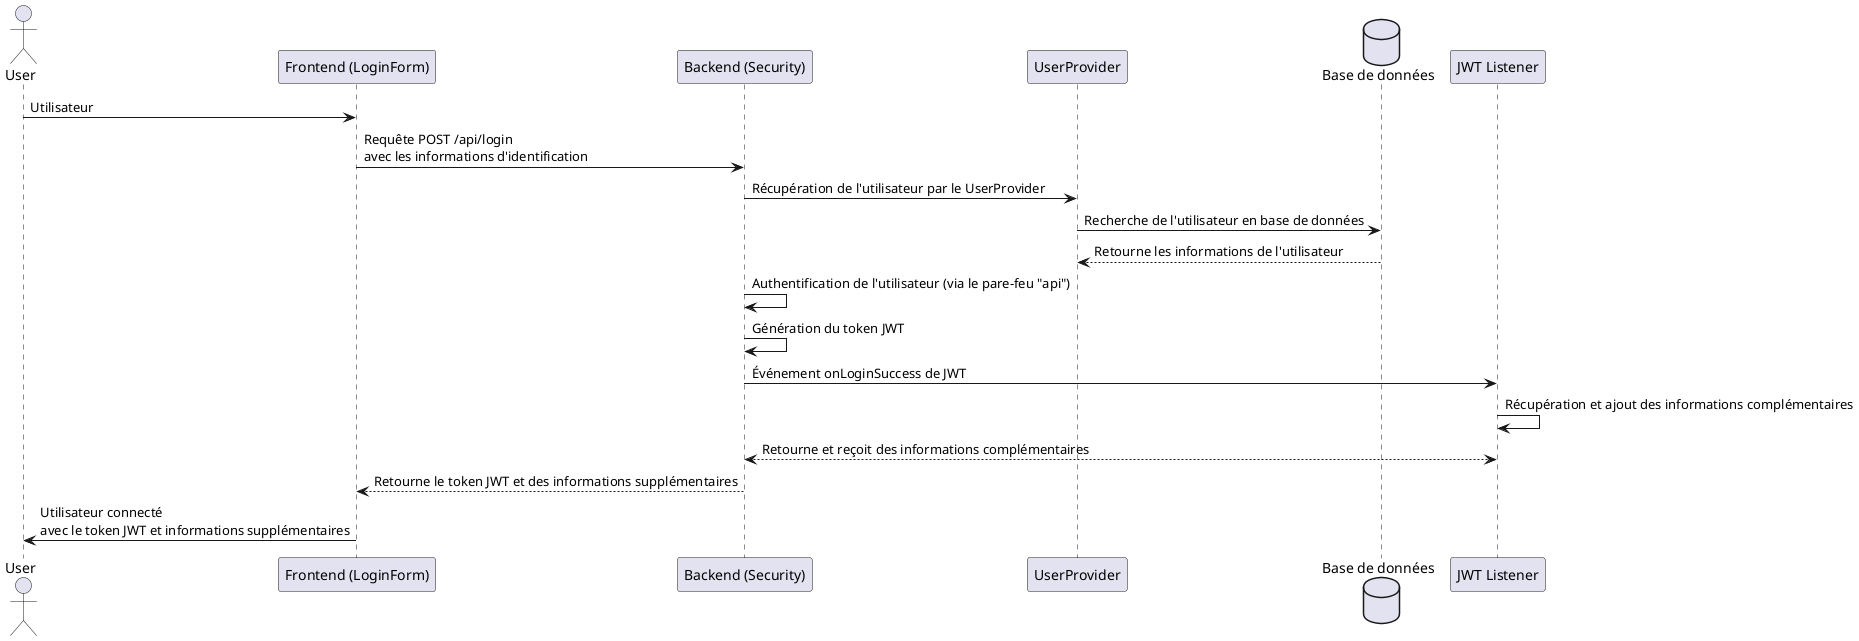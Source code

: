 @startuml login api
actor User
participant "Frontend (LoginForm)" as FrontEnd
participant "Backend (Security)" as Backend
participant "UserProvider" as UserProvider
database "Base de données" as Database
participant "JWT Listener" as Listener

User -> FrontEnd: Utilisateur
FrontEnd -> Backend: Requête POST /api/login\navec les informations d'identification
Backend -> UserProvider: Récupération de l'utilisateur par le UserProvider
UserProvider -> Database: Recherche de l'utilisateur en base de données
Database --> UserProvider: Retourne les informations de l'utilisateur
Backend -> Backend: Authentification de l'utilisateur (via le pare-feu "api")
Backend -> Backend: Génération du token JWT
Backend -> Listener: Événement onLoginSuccess de JWT
Listener -> Listener: Récupération et ajout des informations complémentaires
Backend <---> Listener: Retourne et reçoit des informations complémentaires
Backend --> FrontEnd: Retourne le token JWT et des informations supplémentaires
FrontEnd -> User: Utilisateur connecté\navec le token JWT et informations supplémentaires
@enduml

